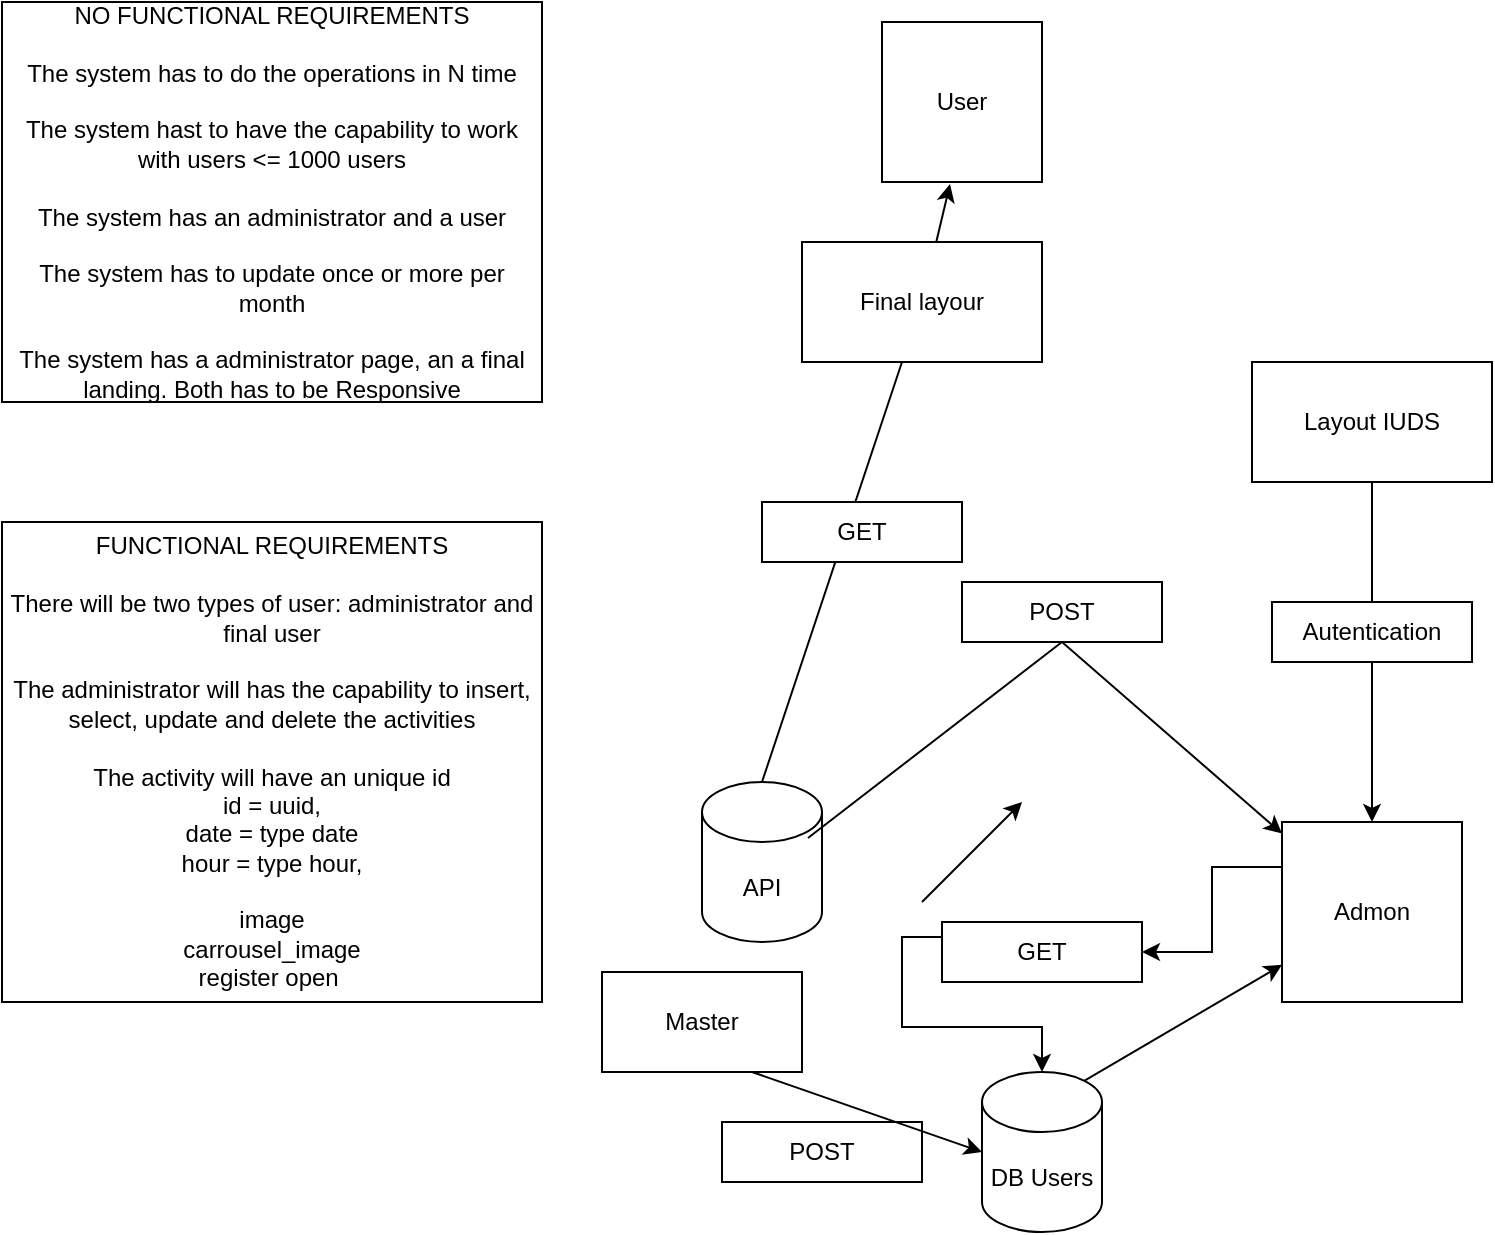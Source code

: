 <mxfile version="21.6.8" type="github">
  <diagram name="Página-1" id="pLbmzs-tCkocFzSn-4DI">
    <mxGraphModel dx="918" dy="622" grid="1" gridSize="10" guides="1" tooltips="1" connect="1" arrows="1" fold="1" page="1" pageScale="1" pageWidth="827" pageHeight="1169" math="0" shadow="0">
      <root>
        <mxCell id="0" />
        <mxCell id="1" parent="0" />
        <mxCell id="WUV1YNXfe9AuAQeIhufc-1" value="NO FUNCTIONAL REQUIREMENTS&lt;br&gt;&lt;br&gt;The system has to do the operations in N time&lt;br&gt;&lt;br&gt;The system hast to have the capability to work with users &amp;lt;= 1000 users&lt;br&gt;&lt;br&gt;The system has an administrator and a user&lt;br&gt;&lt;br&gt;The system has to update once or more per month&lt;br&gt;&lt;br&gt;The system has a administrator page, an a final landing. Both has to be Responsive" style="rounded=0;whiteSpace=wrap;html=1;" vertex="1" parent="1">
          <mxGeometry x="50" y="50" width="270" height="200" as="geometry" />
        </mxCell>
        <mxCell id="WUV1YNXfe9AuAQeIhufc-2" value="FUNCTIONAL REQUIREMENTS&lt;br&gt;&lt;br&gt;There will be two types of user: administrator and final user&lt;br&gt;&lt;br&gt;The administrator will has the capability to insert, select, update and delete the activities&lt;br&gt;&lt;br&gt;The activity will have an unique id&lt;br&gt;id = uuid,&lt;br&gt;date = type date&lt;br&gt;hour = type hour,&lt;br&gt;&lt;br&gt;image&lt;br&gt;carrousel_image&lt;br&gt;register open&amp;nbsp;&lt;br&gt;" style="rounded=0;whiteSpace=wrap;html=1;" vertex="1" parent="1">
          <mxGeometry x="50" y="310" width="270" height="240" as="geometry" />
        </mxCell>
        <mxCell id="WUV1YNXfe9AuAQeIhufc-4" value="User" style="whiteSpace=wrap;html=1;aspect=fixed;" vertex="1" parent="1">
          <mxGeometry x="490" y="60" width="80" height="80" as="geometry" />
        </mxCell>
        <mxCell id="WUV1YNXfe9AuAQeIhufc-5" value="Final layour" style="rounded=0;whiteSpace=wrap;html=1;" vertex="1" parent="1">
          <mxGeometry x="450" y="170" width="120" height="60" as="geometry" />
        </mxCell>
        <mxCell id="WUV1YNXfe9AuAQeIhufc-6" value="API&lt;br&gt;" style="shape=cylinder3;whiteSpace=wrap;html=1;boundedLbl=1;backgroundOutline=1;size=15;" vertex="1" parent="1">
          <mxGeometry x="400" y="440" width="60" height="80" as="geometry" />
        </mxCell>
        <mxCell id="WUV1YNXfe9AuAQeIhufc-8" value="" style="endArrow=none;html=1;rounded=0;exitX=0.5;exitY=0;exitDx=0;exitDy=0;exitPerimeter=0;" edge="1" parent="1" source="WUV1YNXfe9AuAQeIhufc-6" target="WUV1YNXfe9AuAQeIhufc-5">
          <mxGeometry width="50" height="50" relative="1" as="geometry">
            <mxPoint x="570" y="320" as="sourcePoint" />
            <mxPoint x="620" y="270" as="targetPoint" />
          </mxGeometry>
        </mxCell>
        <mxCell id="WUV1YNXfe9AuAQeIhufc-9" value="GET" style="rounded=0;whiteSpace=wrap;html=1;" vertex="1" parent="1">
          <mxGeometry x="430" y="300" width="100" height="30" as="geometry" />
        </mxCell>
        <mxCell id="WUV1YNXfe9AuAQeIhufc-32" style="edgeStyle=orthogonalEdgeStyle;rounded=0;orthogonalLoop=1;jettySize=auto;html=1;exitX=0;exitY=0.25;exitDx=0;exitDy=0;" edge="1" parent="1" source="WUV1YNXfe9AuAQeIhufc-30" target="WUV1YNXfe9AuAQeIhufc-17">
          <mxGeometry relative="1" as="geometry" />
        </mxCell>
        <mxCell id="WUV1YNXfe9AuAQeIhufc-10" value="Admon" style="whiteSpace=wrap;html=1;aspect=fixed;" vertex="1" parent="1">
          <mxGeometry x="690" y="460" width="90" height="90" as="geometry" />
        </mxCell>
        <mxCell id="WUV1YNXfe9AuAQeIhufc-12" value="POST" style="rounded=0;whiteSpace=wrap;html=1;" vertex="1" parent="1">
          <mxGeometry x="530" y="340" width="100" height="30" as="geometry" />
        </mxCell>
        <mxCell id="WUV1YNXfe9AuAQeIhufc-13" value="Layout IUDS" style="rounded=0;whiteSpace=wrap;html=1;" vertex="1" parent="1">
          <mxGeometry x="675" y="230" width="120" height="60" as="geometry" />
        </mxCell>
        <mxCell id="WUV1YNXfe9AuAQeIhufc-15" value="" style="endArrow=classic;html=1;rounded=0;entryX=0.5;entryY=0;entryDx=0;entryDy=0;exitX=0.5;exitY=1;exitDx=0;exitDy=0;" edge="1" parent="1" source="WUV1YNXfe9AuAQeIhufc-13" target="WUV1YNXfe9AuAQeIhufc-10">
          <mxGeometry width="50" height="50" relative="1" as="geometry">
            <mxPoint x="540" y="320" as="sourcePoint" />
            <mxPoint x="590" y="270" as="targetPoint" />
          </mxGeometry>
        </mxCell>
        <mxCell id="WUV1YNXfe9AuAQeIhufc-16" value="Autentication" style="rounded=0;whiteSpace=wrap;html=1;" vertex="1" parent="1">
          <mxGeometry x="685" y="350" width="100" height="30" as="geometry" />
        </mxCell>
        <mxCell id="WUV1YNXfe9AuAQeIhufc-17" value="DB Users" style="shape=cylinder3;whiteSpace=wrap;html=1;boundedLbl=1;backgroundOutline=1;size=15;" vertex="1" parent="1">
          <mxGeometry x="540" y="585" width="60" height="80" as="geometry" />
        </mxCell>
        <mxCell id="WUV1YNXfe9AuAQeIhufc-18" value="" style="endArrow=classic;html=1;rounded=0;exitX=0.883;exitY=0.35;exitDx=0;exitDy=0;exitPerimeter=0;" edge="1" parent="1" source="WUV1YNXfe9AuAQeIhufc-6" target="WUV1YNXfe9AuAQeIhufc-10">
          <mxGeometry width="50" height="50" relative="1" as="geometry">
            <mxPoint x="500" y="440" as="sourcePoint" />
            <mxPoint x="550" y="390" as="targetPoint" />
            <Array as="points">
              <mxPoint x="580" y="370" />
            </Array>
          </mxGeometry>
        </mxCell>
        <mxCell id="WUV1YNXfe9AuAQeIhufc-25" value="" style="endArrow=classic;html=1;rounded=0;exitX=0.855;exitY=0;exitDx=0;exitDy=4.35;exitPerimeter=0;" edge="1" parent="1" source="WUV1YNXfe9AuAQeIhufc-17" target="WUV1YNXfe9AuAQeIhufc-10">
          <mxGeometry width="50" height="50" relative="1" as="geometry">
            <mxPoint x="591" y="589" as="sourcePoint" />
            <mxPoint x="620" y="590" as="targetPoint" />
            <Array as="points" />
          </mxGeometry>
        </mxCell>
        <mxCell id="WUV1YNXfe9AuAQeIhufc-26" value="Master" style="rounded=0;whiteSpace=wrap;html=1;" vertex="1" parent="1">
          <mxGeometry x="350" y="535" width="100" height="50" as="geometry" />
        </mxCell>
        <mxCell id="WUV1YNXfe9AuAQeIhufc-27" value="POST" style="rounded=0;whiteSpace=wrap;html=1;" vertex="1" parent="1">
          <mxGeometry x="410" y="610" width="100" height="30" as="geometry" />
        </mxCell>
        <mxCell id="WUV1YNXfe9AuAQeIhufc-28" value="" style="endArrow=classic;html=1;rounded=0;entryX=0;entryY=0.5;entryDx=0;entryDy=0;entryPerimeter=0;exitX=0.75;exitY=1;exitDx=0;exitDy=0;" edge="1" parent="1" source="WUV1YNXfe9AuAQeIhufc-26" target="WUV1YNXfe9AuAQeIhufc-17">
          <mxGeometry width="50" height="50" relative="1" as="geometry">
            <mxPoint x="510" y="500" as="sourcePoint" />
            <mxPoint x="560" y="450" as="targetPoint" />
          </mxGeometry>
        </mxCell>
        <mxCell id="WUV1YNXfe9AuAQeIhufc-31" value="" style="endArrow=classic;html=1;rounded=0;" edge="1" parent="1">
          <mxGeometry width="50" height="50" relative="1" as="geometry">
            <mxPoint x="510" y="500" as="sourcePoint" />
            <mxPoint x="560" y="450" as="targetPoint" />
          </mxGeometry>
        </mxCell>
        <mxCell id="WUV1YNXfe9AuAQeIhufc-34" value="" style="edgeStyle=orthogonalEdgeStyle;rounded=0;orthogonalLoop=1;jettySize=auto;html=1;exitX=0;exitY=0.25;exitDx=0;exitDy=0;" edge="1" parent="1" source="WUV1YNXfe9AuAQeIhufc-10" target="WUV1YNXfe9AuAQeIhufc-30">
          <mxGeometry relative="1" as="geometry">
            <mxPoint x="690" y="483" as="sourcePoint" />
            <mxPoint x="570" y="585" as="targetPoint" />
          </mxGeometry>
        </mxCell>
        <mxCell id="WUV1YNXfe9AuAQeIhufc-30" value="GET" style="rounded=0;whiteSpace=wrap;html=1;" vertex="1" parent="1">
          <mxGeometry x="520" y="510" width="100" height="30" as="geometry" />
        </mxCell>
        <mxCell id="WUV1YNXfe9AuAQeIhufc-36" value="" style="endArrow=classic;html=1;rounded=0;entryX=0.425;entryY=1.013;entryDx=0;entryDy=0;entryPerimeter=0;" edge="1" parent="1" source="WUV1YNXfe9AuAQeIhufc-5" target="WUV1YNXfe9AuAQeIhufc-4">
          <mxGeometry width="50" height="50" relative="1" as="geometry">
            <mxPoint x="220" y="360" as="sourcePoint" />
            <mxPoint x="270" y="310" as="targetPoint" />
          </mxGeometry>
        </mxCell>
      </root>
    </mxGraphModel>
  </diagram>
</mxfile>
